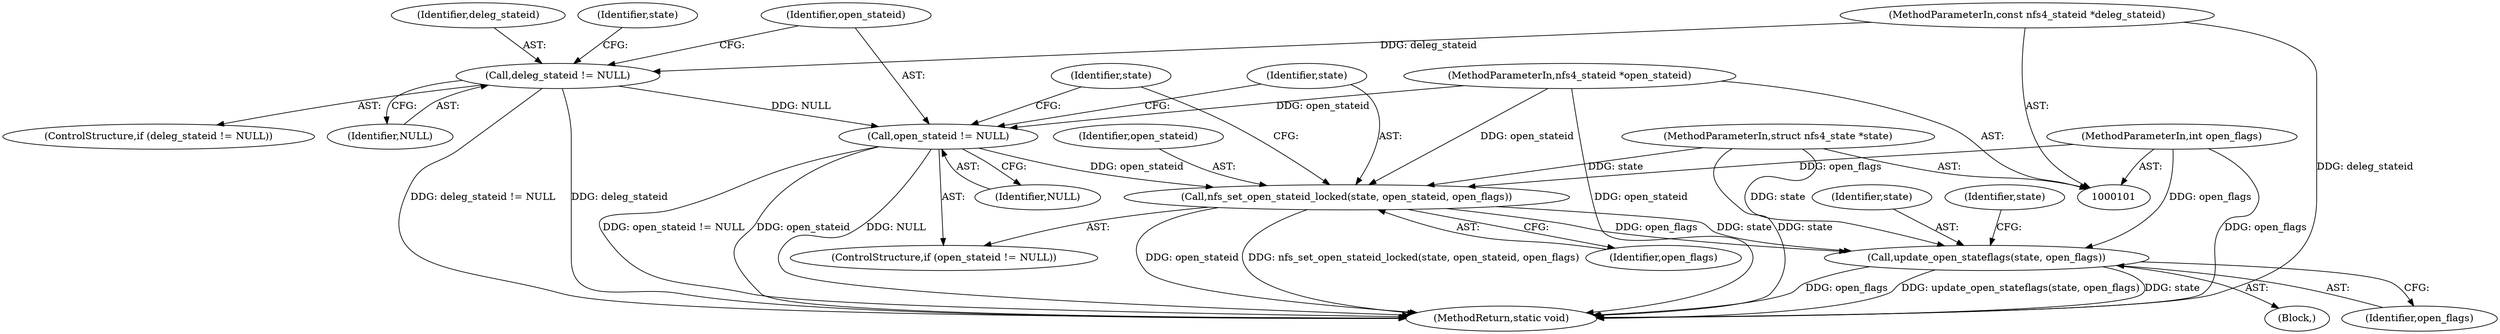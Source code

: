 digraph "0_linux_dc0b027dfadfcb8a5504f7d8052754bf8d501ab9_0@API" {
"1000142" [label="(Call,nfs_set_open_stateid_locked(state, open_stateid, open_flags))"];
"1000102" [label="(MethodParameterIn,struct nfs4_state *state)"];
"1000139" [label="(Call,open_stateid != NULL)"];
"1000103" [label="(MethodParameterIn,nfs4_stateid *open_stateid)"];
"1000113" [label="(Call,deleg_stateid != NULL)"];
"1000104" [label="(MethodParameterIn,const nfs4_stateid *deleg_stateid)"];
"1000105" [label="(MethodParameterIn,int open_flags)"];
"1000158" [label="(Call,update_open_stateflags(state, open_flags))"];
"1000160" [label="(Identifier,open_flags)"];
"1000138" [label="(ControlStructure,if (open_stateid != NULL))"];
"1000104" [label="(MethodParameterIn,const nfs4_stateid *deleg_stateid)"];
"1000103" [label="(MethodParameterIn,nfs4_stateid *open_stateid)"];
"1000158" [label="(Call,update_open_stateflags(state, open_flags))"];
"1000115" [label="(Identifier,NULL)"];
"1000142" [label="(Call,nfs_set_open_stateid_locked(state, open_stateid, open_flags))"];
"1000165" [label="(Identifier,state)"];
"1000168" [label="(MethodReturn,static void)"];
"1000143" [label="(Identifier,state)"];
"1000140" [label="(Identifier,open_stateid)"];
"1000159" [label="(Identifier,state)"];
"1000149" [label="(Identifier,state)"];
"1000102" [label="(MethodParameterIn,struct nfs4_state *state)"];
"1000113" [label="(Call,deleg_stateid != NULL)"];
"1000141" [label="(Identifier,NULL)"];
"1000112" [label="(ControlStructure,if (deleg_stateid != NULL))"];
"1000114" [label="(Identifier,deleg_stateid)"];
"1000145" [label="(Identifier,open_flags)"];
"1000105" [label="(MethodParameterIn,int open_flags)"];
"1000139" [label="(Call,open_stateid != NULL)"];
"1000120" [label="(Identifier,state)"];
"1000106" [label="(Block,)"];
"1000144" [label="(Identifier,open_stateid)"];
"1000142" -> "1000138"  [label="AST: "];
"1000142" -> "1000145"  [label="CFG: "];
"1000143" -> "1000142"  [label="AST: "];
"1000144" -> "1000142"  [label="AST: "];
"1000145" -> "1000142"  [label="AST: "];
"1000149" -> "1000142"  [label="CFG: "];
"1000142" -> "1000168"  [label="DDG: nfs_set_open_stateid_locked(state, open_stateid, open_flags)"];
"1000142" -> "1000168"  [label="DDG: open_stateid"];
"1000102" -> "1000142"  [label="DDG: state"];
"1000139" -> "1000142"  [label="DDG: open_stateid"];
"1000103" -> "1000142"  [label="DDG: open_stateid"];
"1000105" -> "1000142"  [label="DDG: open_flags"];
"1000142" -> "1000158"  [label="DDG: state"];
"1000142" -> "1000158"  [label="DDG: open_flags"];
"1000102" -> "1000101"  [label="AST: "];
"1000102" -> "1000168"  [label="DDG: state"];
"1000102" -> "1000158"  [label="DDG: state"];
"1000139" -> "1000138"  [label="AST: "];
"1000139" -> "1000141"  [label="CFG: "];
"1000140" -> "1000139"  [label="AST: "];
"1000141" -> "1000139"  [label="AST: "];
"1000143" -> "1000139"  [label="CFG: "];
"1000149" -> "1000139"  [label="CFG: "];
"1000139" -> "1000168"  [label="DDG: open_stateid"];
"1000139" -> "1000168"  [label="DDG: NULL"];
"1000139" -> "1000168"  [label="DDG: open_stateid != NULL"];
"1000103" -> "1000139"  [label="DDG: open_stateid"];
"1000113" -> "1000139"  [label="DDG: NULL"];
"1000103" -> "1000101"  [label="AST: "];
"1000103" -> "1000168"  [label="DDG: open_stateid"];
"1000113" -> "1000112"  [label="AST: "];
"1000113" -> "1000115"  [label="CFG: "];
"1000114" -> "1000113"  [label="AST: "];
"1000115" -> "1000113"  [label="AST: "];
"1000120" -> "1000113"  [label="CFG: "];
"1000140" -> "1000113"  [label="CFG: "];
"1000113" -> "1000168"  [label="DDG: deleg_stateid != NULL"];
"1000113" -> "1000168"  [label="DDG: deleg_stateid"];
"1000104" -> "1000113"  [label="DDG: deleg_stateid"];
"1000104" -> "1000101"  [label="AST: "];
"1000104" -> "1000168"  [label="DDG: deleg_stateid"];
"1000105" -> "1000101"  [label="AST: "];
"1000105" -> "1000168"  [label="DDG: open_flags"];
"1000105" -> "1000158"  [label="DDG: open_flags"];
"1000158" -> "1000106"  [label="AST: "];
"1000158" -> "1000160"  [label="CFG: "];
"1000159" -> "1000158"  [label="AST: "];
"1000160" -> "1000158"  [label="AST: "];
"1000165" -> "1000158"  [label="CFG: "];
"1000158" -> "1000168"  [label="DDG: state"];
"1000158" -> "1000168"  [label="DDG: open_flags"];
"1000158" -> "1000168"  [label="DDG: update_open_stateflags(state, open_flags)"];
}
